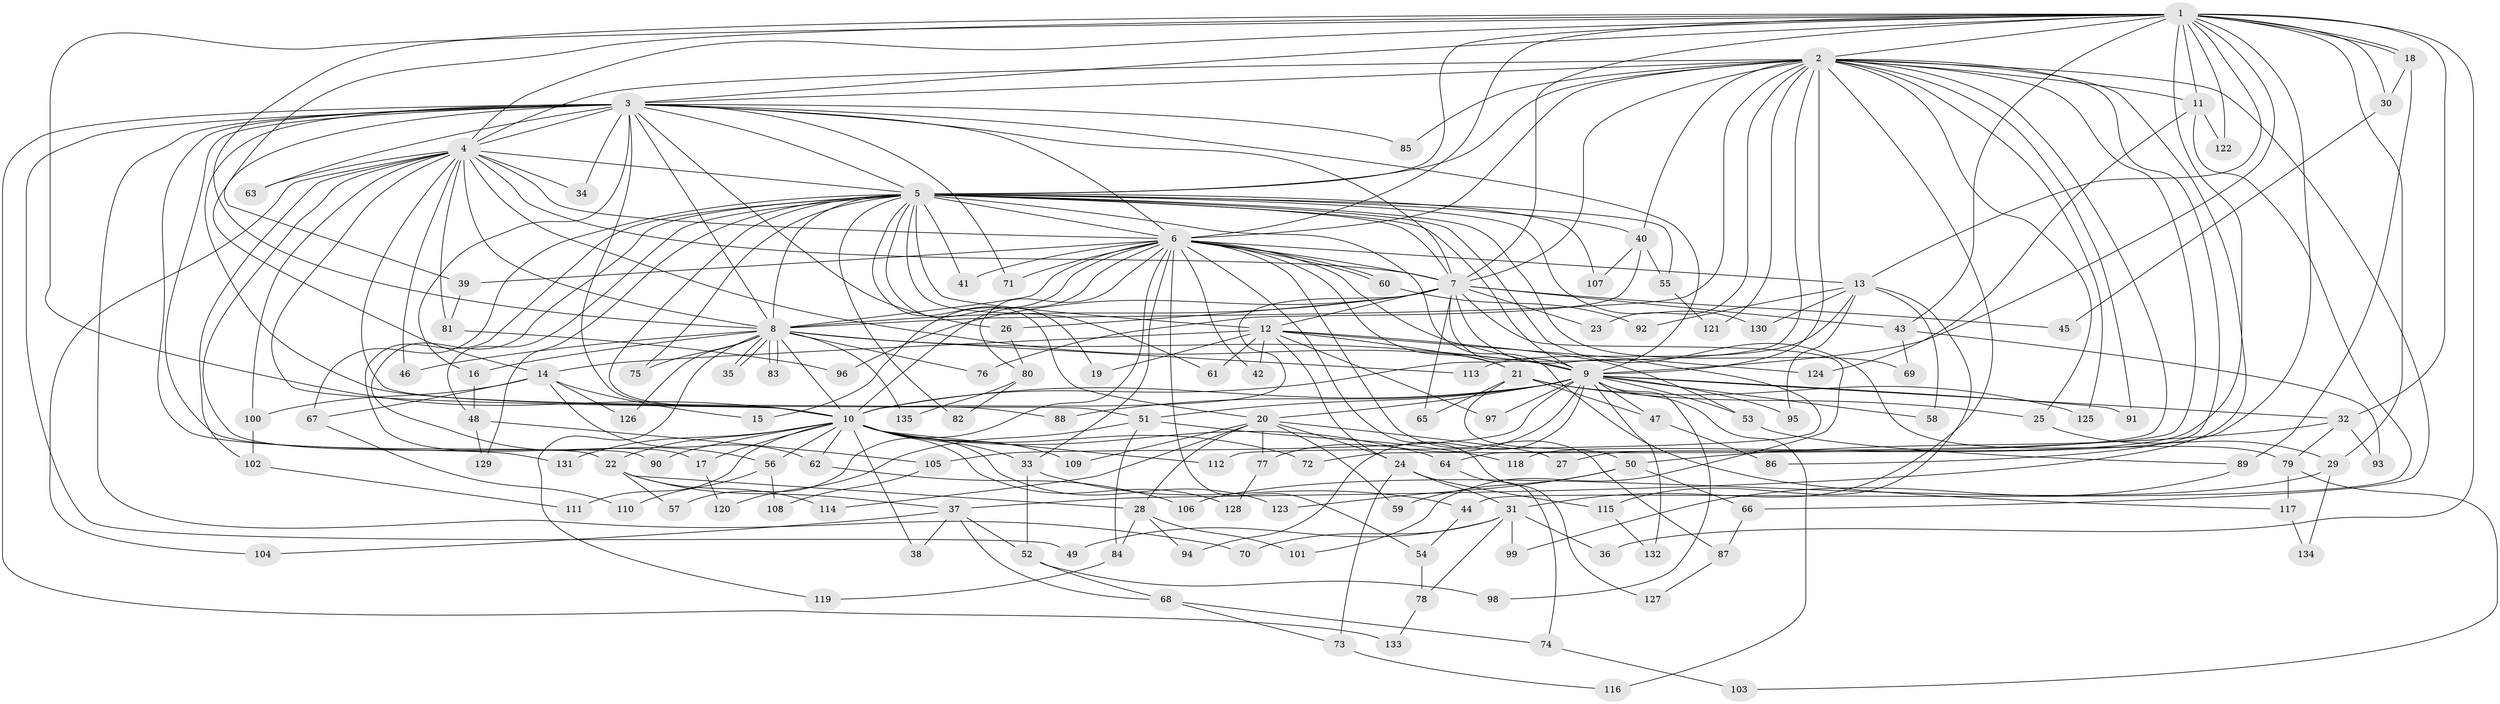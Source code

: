 // coarse degree distribution, {19: 0.009900990099009901, 23: 0.009900990099009901, 30: 0.009900990099009901, 15: 0.009900990099009901, 25: 0.019801980198019802, 22: 0.019801980198019802, 17: 0.009900990099009901, 4: 0.0594059405940594, 10: 0.009900990099009901, 8: 0.039603960396039604, 2: 0.504950495049505, 3: 0.16831683168316833, 9: 0.009900990099009901, 6: 0.019801980198019802, 5: 0.06930693069306931, 7: 0.009900990099009901, 1: 0.019801980198019802}
// Generated by graph-tools (version 1.1) at 2025/23/03/03/25 07:23:38]
// undirected, 135 vertices, 295 edges
graph export_dot {
graph [start="1"]
  node [color=gray90,style=filled];
  1;
  2;
  3;
  4;
  5;
  6;
  7;
  8;
  9;
  10;
  11;
  12;
  13;
  14;
  15;
  16;
  17;
  18;
  19;
  20;
  21;
  22;
  23;
  24;
  25;
  26;
  27;
  28;
  29;
  30;
  31;
  32;
  33;
  34;
  35;
  36;
  37;
  38;
  39;
  40;
  41;
  42;
  43;
  44;
  45;
  46;
  47;
  48;
  49;
  50;
  51;
  52;
  53;
  54;
  55;
  56;
  57;
  58;
  59;
  60;
  61;
  62;
  63;
  64;
  65;
  66;
  67;
  68;
  69;
  70;
  71;
  72;
  73;
  74;
  75;
  76;
  77;
  78;
  79;
  80;
  81;
  82;
  83;
  84;
  85;
  86;
  87;
  88;
  89;
  90;
  91;
  92;
  93;
  94;
  95;
  96;
  97;
  98;
  99;
  100;
  101;
  102;
  103;
  104;
  105;
  106;
  107;
  108;
  109;
  110;
  111;
  112;
  113;
  114;
  115;
  116;
  117;
  118;
  119;
  120;
  121;
  122;
  123;
  124;
  125;
  126;
  127;
  128;
  129;
  130;
  131;
  132;
  133;
  134;
  135;
  1 -- 2;
  1 -- 3;
  1 -- 4;
  1 -- 5;
  1 -- 6;
  1 -- 7;
  1 -- 8;
  1 -- 9;
  1 -- 10;
  1 -- 11;
  1 -- 13;
  1 -- 18;
  1 -- 18;
  1 -- 27;
  1 -- 29;
  1 -- 30;
  1 -- 32;
  1 -- 36;
  1 -- 39;
  1 -- 43;
  1 -- 118;
  1 -- 122;
  2 -- 3;
  2 -- 4;
  2 -- 5;
  2 -- 6;
  2 -- 7;
  2 -- 8;
  2 -- 9;
  2 -- 10;
  2 -- 11;
  2 -- 23;
  2 -- 25;
  2 -- 31;
  2 -- 37;
  2 -- 40;
  2 -- 64;
  2 -- 66;
  2 -- 72;
  2 -- 85;
  2 -- 86;
  2 -- 91;
  2 -- 121;
  2 -- 125;
  3 -- 4;
  3 -- 5;
  3 -- 6;
  3 -- 7;
  3 -- 8;
  3 -- 9;
  3 -- 10;
  3 -- 14;
  3 -- 16;
  3 -- 22;
  3 -- 26;
  3 -- 34;
  3 -- 49;
  3 -- 63;
  3 -- 70;
  3 -- 71;
  3 -- 85;
  3 -- 88;
  3 -- 131;
  3 -- 133;
  4 -- 5;
  4 -- 6;
  4 -- 7;
  4 -- 8;
  4 -- 9;
  4 -- 10;
  4 -- 34;
  4 -- 46;
  4 -- 51;
  4 -- 63;
  4 -- 81;
  4 -- 90;
  4 -- 100;
  4 -- 102;
  4 -- 104;
  5 -- 6;
  5 -- 7;
  5 -- 8;
  5 -- 9;
  5 -- 10;
  5 -- 12;
  5 -- 17;
  5 -- 19;
  5 -- 20;
  5 -- 40;
  5 -- 41;
  5 -- 48;
  5 -- 55;
  5 -- 56;
  5 -- 61;
  5 -- 67;
  5 -- 69;
  5 -- 75;
  5 -- 79;
  5 -- 82;
  5 -- 107;
  5 -- 117;
  5 -- 129;
  5 -- 130;
  6 -- 7;
  6 -- 8;
  6 -- 9;
  6 -- 10;
  6 -- 13;
  6 -- 15;
  6 -- 21;
  6 -- 33;
  6 -- 39;
  6 -- 41;
  6 -- 42;
  6 -- 54;
  6 -- 57;
  6 -- 60;
  6 -- 60;
  6 -- 71;
  6 -- 80;
  6 -- 87;
  6 -- 127;
  7 -- 8;
  7 -- 9;
  7 -- 10;
  7 -- 12;
  7 -- 23;
  7 -- 26;
  7 -- 43;
  7 -- 45;
  7 -- 65;
  7 -- 96;
  7 -- 101;
  7 -- 112;
  8 -- 9;
  8 -- 10;
  8 -- 16;
  8 -- 35;
  8 -- 35;
  8 -- 46;
  8 -- 75;
  8 -- 76;
  8 -- 83;
  8 -- 83;
  8 -- 113;
  8 -- 119;
  8 -- 126;
  8 -- 135;
  9 -- 10;
  9 -- 20;
  9 -- 32;
  9 -- 47;
  9 -- 51;
  9 -- 53;
  9 -- 58;
  9 -- 77;
  9 -- 88;
  9 -- 91;
  9 -- 94;
  9 -- 95;
  9 -- 97;
  9 -- 98;
  9 -- 105;
  9 -- 116;
  9 -- 132;
  10 -- 17;
  10 -- 22;
  10 -- 33;
  10 -- 38;
  10 -- 56;
  10 -- 62;
  10 -- 64;
  10 -- 72;
  10 -- 90;
  10 -- 109;
  10 -- 111;
  10 -- 112;
  10 -- 123;
  10 -- 128;
  10 -- 131;
  11 -- 44;
  11 -- 122;
  11 -- 124;
  12 -- 14;
  12 -- 19;
  12 -- 21;
  12 -- 24;
  12 -- 42;
  12 -- 53;
  12 -- 61;
  12 -- 97;
  12 -- 124;
  13 -- 58;
  13 -- 92;
  13 -- 95;
  13 -- 113;
  13 -- 115;
  13 -- 130;
  14 -- 15;
  14 -- 62;
  14 -- 67;
  14 -- 100;
  14 -- 126;
  16 -- 48;
  17 -- 120;
  18 -- 30;
  18 -- 89;
  20 -- 24;
  20 -- 27;
  20 -- 28;
  20 -- 59;
  20 -- 77;
  20 -- 109;
  20 -- 114;
  21 -- 25;
  21 -- 47;
  21 -- 50;
  21 -- 65;
  21 -- 125;
  22 -- 28;
  22 -- 37;
  22 -- 57;
  22 -- 114;
  24 -- 31;
  24 -- 73;
  24 -- 115;
  25 -- 29;
  26 -- 80;
  28 -- 84;
  28 -- 94;
  28 -- 101;
  29 -- 106;
  29 -- 134;
  30 -- 45;
  31 -- 36;
  31 -- 49;
  31 -- 70;
  31 -- 78;
  31 -- 99;
  32 -- 50;
  32 -- 79;
  32 -- 93;
  33 -- 44;
  33 -- 52;
  37 -- 38;
  37 -- 52;
  37 -- 68;
  37 -- 104;
  39 -- 81;
  40 -- 55;
  40 -- 76;
  40 -- 107;
  43 -- 69;
  43 -- 93;
  44 -- 54;
  47 -- 86;
  48 -- 105;
  48 -- 129;
  50 -- 59;
  50 -- 66;
  50 -- 123;
  51 -- 84;
  51 -- 118;
  51 -- 120;
  52 -- 68;
  52 -- 98;
  53 -- 89;
  54 -- 78;
  55 -- 121;
  56 -- 108;
  56 -- 110;
  60 -- 92;
  62 -- 106;
  64 -- 74;
  66 -- 87;
  67 -- 110;
  68 -- 73;
  68 -- 74;
  73 -- 116;
  74 -- 103;
  77 -- 128;
  78 -- 133;
  79 -- 103;
  79 -- 117;
  80 -- 82;
  80 -- 135;
  81 -- 96;
  84 -- 119;
  87 -- 127;
  89 -- 99;
  100 -- 102;
  102 -- 111;
  105 -- 108;
  115 -- 132;
  117 -- 134;
}

